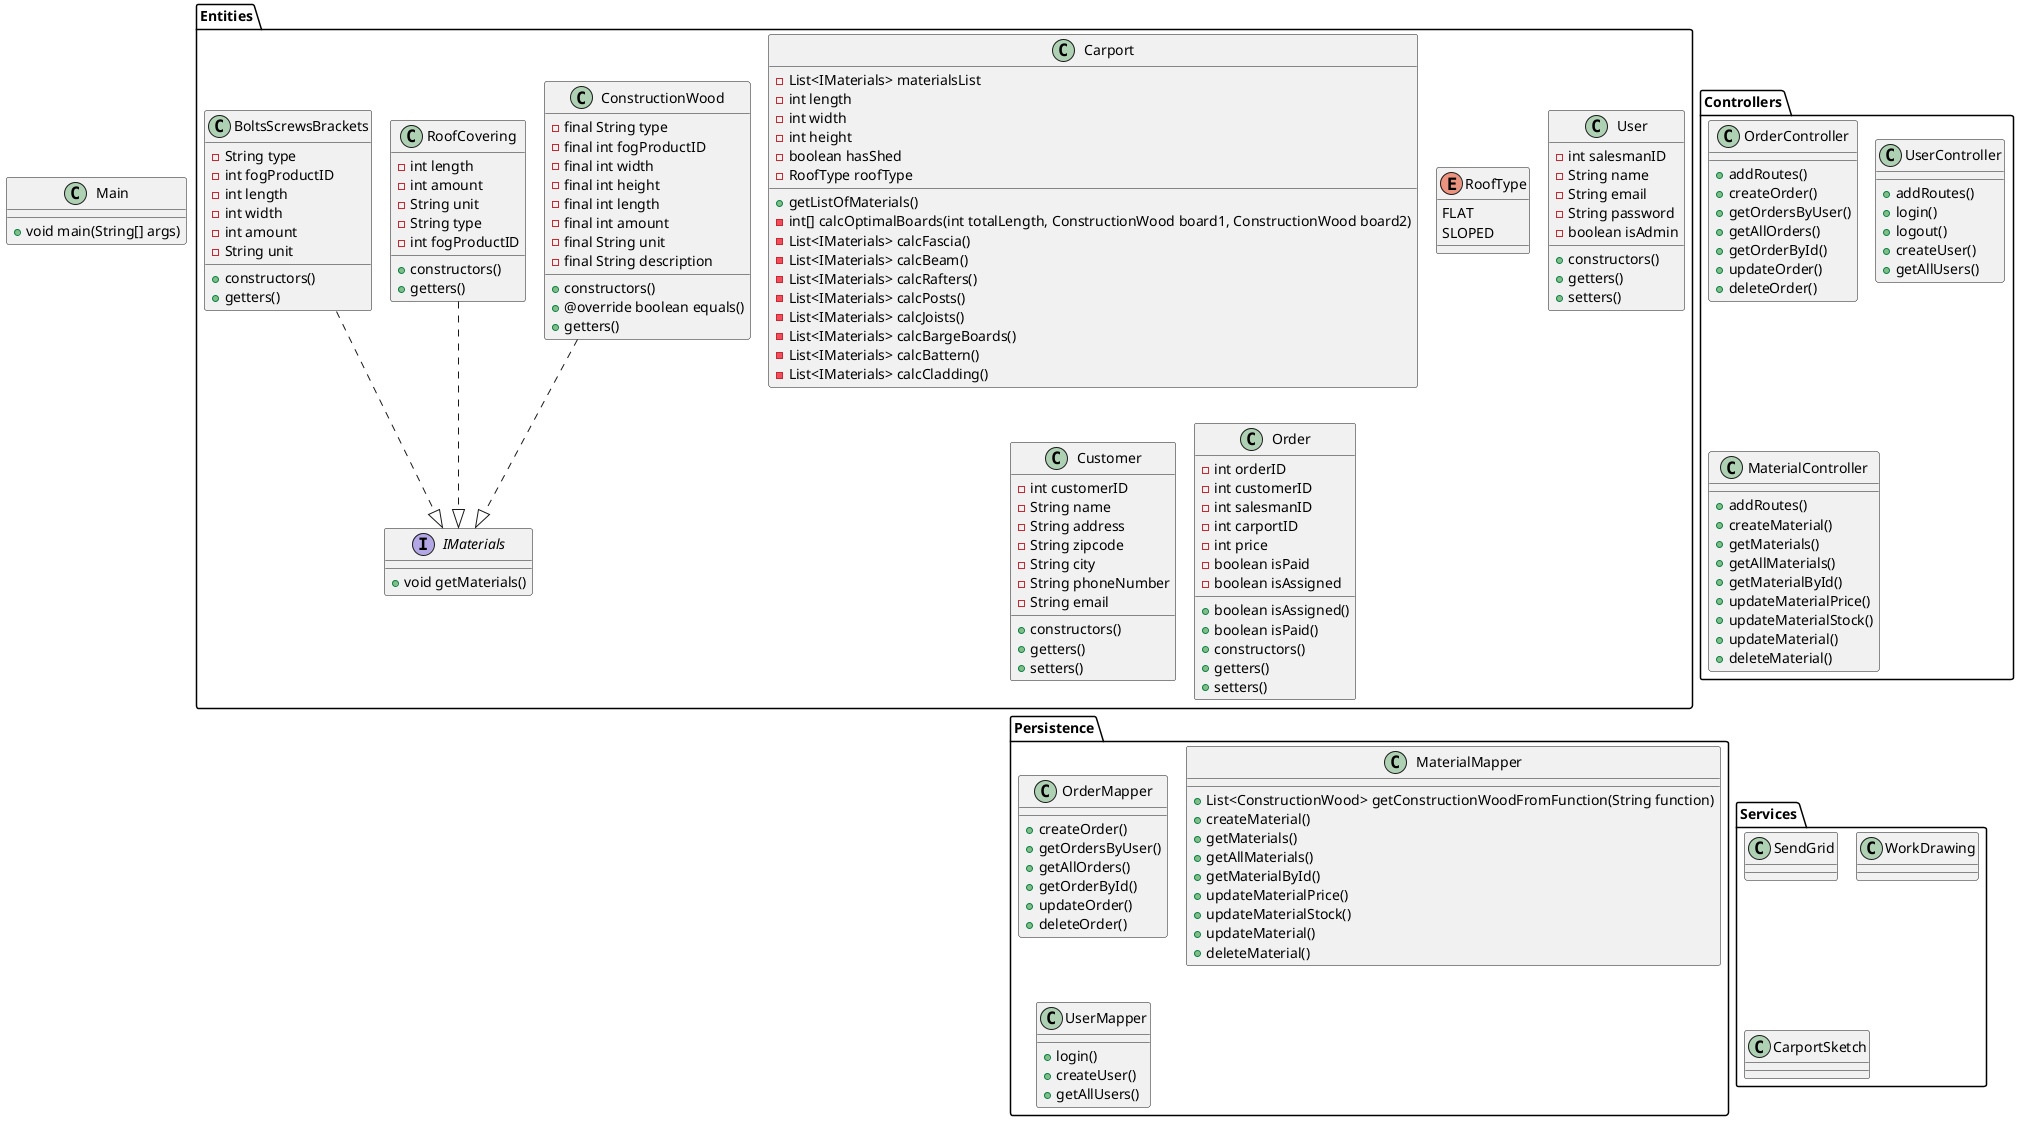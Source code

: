 @startuml
'https://plantuml.com/class-diagram
!pragma layout smetana

class Main
{
    + void main(String[] args)
}


package "Entities" {
interface IMaterials
{

+ void getMaterials()

}

class Carport
{
- List<IMaterials> materialsList
-int length
-int width
-int height
-boolean hasShed
-RoofType roofType
+ getListOfMaterials()
- int[] calcOptimalBoards(int totalLength, ConstructionWood board1, ConstructionWood board2)
- List<IMaterials> calcFascia()
- List<IMaterials> calcBeam()
- List<IMaterials> calcRafters()
- List<IMaterials> calcPosts()
- List<IMaterials> calcJoists()
- List<IMaterials> calcBargeBoards()
- List<IMaterials> calcBattern()
- List<IMaterials> calcCladding()

}
enum RoofType
{
    FLAT
    SLOPED
}

class User
{
- int salesmanID
- String name
- String email
- String password
- boolean isAdmin
+ constructors()
+ getters()
+ setters()
}
class Customer
{
- int customerID
- String name
- String address
- String zipcode
- String city
- String phoneNumber
- String email
+ constructors()
+ getters()
+ setters()


}
class Order
{
- int orderID
- int customerID
- int salesmanID
- int carportID
- int price
- boolean isPaid
- boolean isAssigned
+ boolean isAssigned()
+ boolean isPaid()
+ constructors()
+ getters()
+ setters()
}
class ConstructionWood
{
- final String type
- final int fogProductID
- final int width
- final int height
- final int length
- final int amount
- final String unit
- final String description
+ constructors()
+ @override boolean equals()
+ getters()
}
class RoofCovering
{
- int length
- int amount
- String unit
- String type
- int fogProductID
+ constructors()
+ getters()
}
class BoltsScrewsBrackets
{
- String type
- int fogProductID
- int length
- int width
- int amount
- String unit
+ constructors()
+ getters()


}
}
package "Controllers" {
    class OrderController
    {
    + addRoutes()
    + createOrder()
    + getOrdersByUser()
    + getAllOrders()
    + getOrderById()
    + updateOrder()
    + deleteOrder()
    }
    class UserController
    {
    + addRoutes()
    + login()
    + logout()
    + createUser()
    + getAllUsers()
    }
    class MaterialController
    {
    + addRoutes()
    + createMaterial()
    + getMaterials()
    + getAllMaterials()
    + getMaterialById()
    + updateMaterialPrice()
    + updateMaterialStock()
    + updateMaterial()
    + deleteMaterial()
   }
}
package "Persistence" {
    class OrderMapper
    {
        + createOrder()
        + getOrdersByUser()
        + getAllOrders()
        + getOrderById()
        + updateOrder()
        + deleteOrder()
    }
    class MaterialMapper
    {
        + List<ConstructionWood> getConstructionWoodFromFunction(String function)
        + createMaterial()
        + getMaterials()
        + getAllMaterials()
        + getMaterialById()
        + updateMaterialPrice()
        + updateMaterialStock()
        + updateMaterial()
        + deleteMaterial()
    }
    class UserMapper
    {
        + login()
        + createUser()
        + getAllUsers()
    }
    }

package "Services" {
class SendGrid{}
class WorkDrawing{}
class CarportSketch{}
}

ConstructionWood ..|> IMaterials
RoofCovering ..|> IMaterials
BoltsScrewsBrackets ..|> IMaterials


@enduml
implements ..|>
extends <|-- (is-a)
composition *-- (must-have)
Aggregation o-- (can-have)
Associering <--